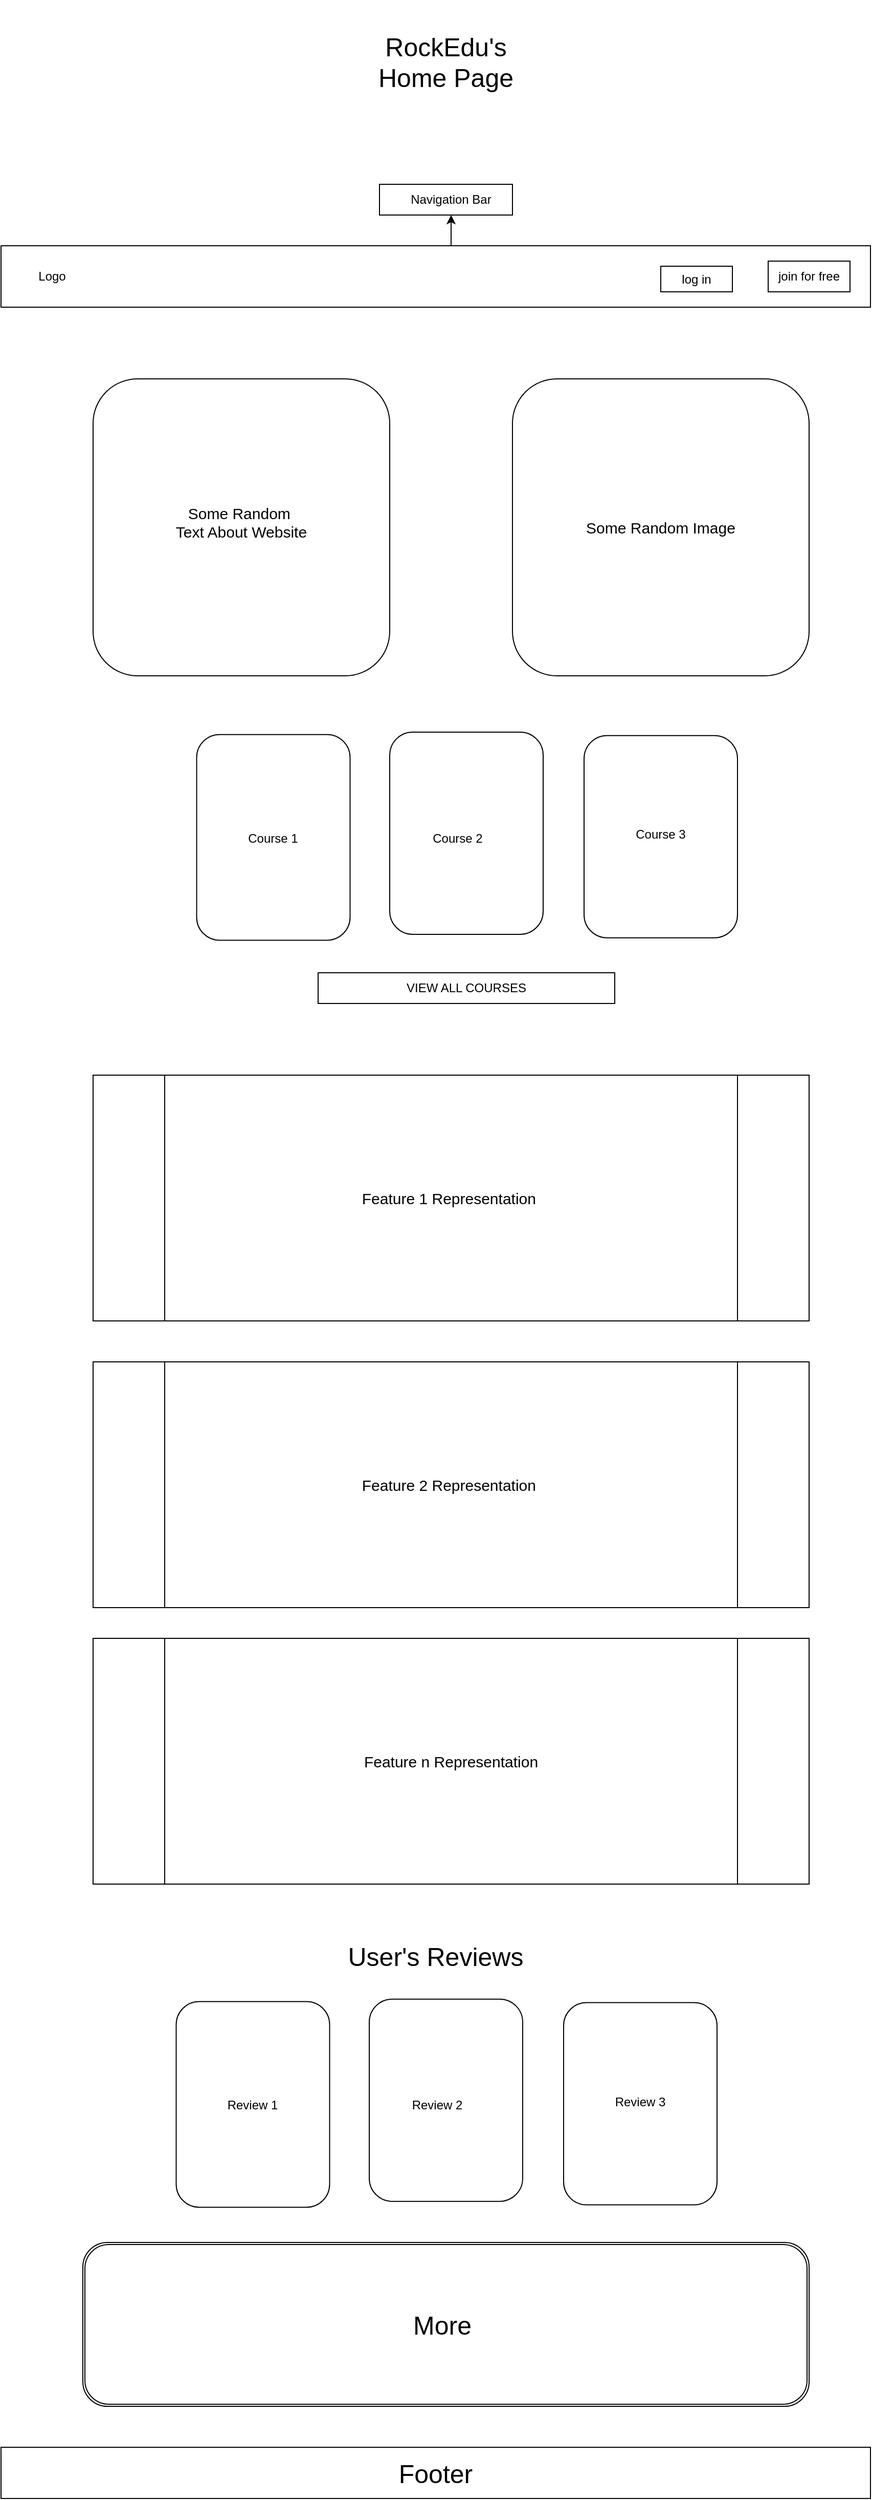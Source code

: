 <mxfile version="13.7.1" type="device"><diagram id="Wf5FHvMUwohJcXB4jTEM" name="Page-1"><mxGraphModel dx="1422" dy="1874" grid="1" gridSize="10" guides="1" tooltips="1" connect="1" arrows="1" fold="1" page="1" pageScale="1" pageWidth="850" pageHeight="1100" math="0" shadow="0"><root><mxCell id="0"/><mxCell id="1" parent="0"/><mxCell id="DJOds10_lOLlqd3sXxhq-8" value="" style="rounded=0;whiteSpace=wrap;html=1;" vertex="1" parent="1"><mxGeometry x="370" y="-60" width="130" height="30" as="geometry"/></mxCell><mxCell id="twcZ0ZWbPJuAH6WvRU3d-13" value="Navigation Bar" style="text;html=1;strokeColor=none;fillColor=none;align=center;verticalAlign=middle;whiteSpace=wrap;rounded=0;" parent="1" vertex="1"><mxGeometry x="260" y="-95" width="360" height="100" as="geometry"/></mxCell><mxCell id="twcZ0ZWbPJuAH6WvRU3d-3" value="" style="rounded=0;whiteSpace=wrap;html=1;" parent="1" vertex="1"><mxGeometry width="850" height="60" as="geometry"/></mxCell><mxCell id="twcZ0ZWbPJuAH6WvRU3d-4" value="Logo" style="text;html=1;strokeColor=none;fillColor=none;align=center;verticalAlign=middle;whiteSpace=wrap;rounded=0;" parent="1" vertex="1"><mxGeometry x="20" y="15" width="60" height="30" as="geometry"/></mxCell><mxCell id="twcZ0ZWbPJuAH6WvRU3d-7" value="join for free" style="rounded=0;whiteSpace=wrap;html=1;" parent="1" vertex="1"><mxGeometry x="750" y="15" width="80" height="30" as="geometry"/></mxCell><mxCell id="twcZ0ZWbPJuAH6WvRU3d-8" value="log in" style="rounded=0;whiteSpace=wrap;html=1;" parent="1" vertex="1"><mxGeometry x="645" y="20" width="70" height="25" as="geometry"/></mxCell><mxCell id="twcZ0ZWbPJuAH6WvRU3d-17" value="VIEW ALL COURSES" style="rounded=0;whiteSpace=wrap;html=1;" parent="1" vertex="1"><mxGeometry x="310" y="710" width="290" height="30" as="geometry"/></mxCell><mxCell id="DJOds10_lOLlqd3sXxhq-7" value="" style="endArrow=classic;html=1;" edge="1" parent="1"><mxGeometry width="50" height="50" relative="1" as="geometry"><mxPoint x="440" as="sourcePoint"/><mxPoint x="440" y="-30" as="targetPoint"/></mxGeometry></mxCell><mxCell id="DJOds10_lOLlqd3sXxhq-10" value="&lt;br&gt;RockEdu's&lt;br&gt;Home Page&lt;br&gt;" style="text;html=1;strokeColor=none;fillColor=none;align=center;verticalAlign=middle;whiteSpace=wrap;rounded=0;fontSize=25;" vertex="1" parent="1"><mxGeometry x="315" y="-230" width="240" height="70" as="geometry"/></mxCell><mxCell id="DJOds10_lOLlqd3sXxhq-14" value="" style="rounded=1;whiteSpace=wrap;html=1;fontSize=15;" vertex="1" parent="1"><mxGeometry x="500" y="130" width="290" height="290" as="geometry"/></mxCell><mxCell id="DJOds10_lOLlqd3sXxhq-15" value="Some Random Image" style="text;html=1;strokeColor=none;fillColor=none;align=center;verticalAlign=middle;whiteSpace=wrap;rounded=0;fontSize=15;" vertex="1" parent="1"><mxGeometry x="560" y="220" width="170" height="110" as="geometry"/></mxCell><mxCell id="DJOds10_lOLlqd3sXxhq-20" value="" style="group" vertex="1" connectable="0" parent="1"><mxGeometry x="90" y="130" width="290" height="290" as="geometry"/></mxCell><mxCell id="DJOds10_lOLlqd3sXxhq-12" value="" style="rounded=1;whiteSpace=wrap;html=1;fontSize=15;" vertex="1" parent="DJOds10_lOLlqd3sXxhq-20"><mxGeometry width="290" height="290" as="geometry"/></mxCell><mxCell id="DJOds10_lOLlqd3sXxhq-13" value="Some Random&amp;nbsp;&lt;br&gt;Text About Website&lt;br&gt;" style="text;html=1;strokeColor=none;fillColor=none;align=center;verticalAlign=middle;whiteSpace=wrap;rounded=0;fontSize=15;" vertex="1" parent="DJOds10_lOLlqd3sXxhq-20"><mxGeometry x="70" y="70" width="150" height="140" as="geometry"/></mxCell><mxCell id="DJOds10_lOLlqd3sXxhq-21" value="Feature 1 Representation&amp;nbsp;" style="shape=process;whiteSpace=wrap;html=1;backgroundOutline=1;fontSize=15;" vertex="1" parent="1"><mxGeometry x="90" y="810" width="700" height="240" as="geometry"/></mxCell><mxCell id="DJOds10_lOLlqd3sXxhq-22" value="Feature 2 Representation&amp;nbsp;" style="shape=process;whiteSpace=wrap;html=1;backgroundOutline=1;fontSize=15;" vertex="1" parent="1"><mxGeometry x="90" y="1090" width="700" height="240" as="geometry"/></mxCell><mxCell id="DJOds10_lOLlqd3sXxhq-23" value="Feature n Representation" style="shape=process;whiteSpace=wrap;html=1;backgroundOutline=1;fontSize=15;" vertex="1" parent="1"><mxGeometry x="90" y="1360" width="700" height="240" as="geometry"/></mxCell><mxCell id="DJOds10_lOLlqd3sXxhq-24" value="User's Reviews" style="text;html=1;strokeColor=none;fillColor=none;align=center;verticalAlign=middle;whiteSpace=wrap;rounded=0;fontSize=25;" vertex="1" parent="1"><mxGeometry x="260" y="1650" width="330" height="40" as="geometry"/></mxCell><mxCell id="DJOds10_lOLlqd3sXxhq-25" value="" style="group" vertex="1" connectable="0" parent="1"><mxGeometry x="170" y="482.6" width="550" height="195.63" as="geometry"/></mxCell><mxCell id="DJOds10_lOLlqd3sXxhq-17" value="" style="group" vertex="1" connectable="0" parent="DJOds10_lOLlqd3sXxhq-25"><mxGeometry width="171.25" height="195.63" as="geometry"/></mxCell><mxCell id="DJOds10_lOLlqd3sXxhq-16" value="" style="group" vertex="1" connectable="0" parent="DJOds10_lOLlqd3sXxhq-17"><mxGeometry x="21.25" y="4.749" width="150" height="190.881" as="geometry"/></mxCell><mxCell id="etGjNsObLf5UKqyST6Wt-1" value="" style="rounded=1;whiteSpace=wrap;html=1;" parent="DJOds10_lOLlqd3sXxhq-16" vertex="1"><mxGeometry y="-10" width="150" height="200.88" as="geometry"/></mxCell><mxCell id="DJOds10_lOLlqd3sXxhq-1" value="Course 1" style="text;html=1;strokeColor=none;fillColor=none;align=center;verticalAlign=middle;whiteSpace=wrap;rounded=0;" vertex="1" parent="DJOds10_lOLlqd3sXxhq-16"><mxGeometry x="31.609" y="44.913" width="85.531" height="92.633" as="geometry"/></mxCell><mxCell id="DJOds10_lOLlqd3sXxhq-18" value="" style="group" vertex="1" connectable="0" parent="DJOds10_lOLlqd3sXxhq-25"><mxGeometry x="210" y="2.36" width="340" height="190.902" as="geometry"/></mxCell><mxCell id="etGjNsObLf5UKqyST6Wt-2" value="" style="rounded=1;whiteSpace=wrap;html=1;" parent="DJOds10_lOLlqd3sXxhq-18" vertex="1"><mxGeometry y="-10" width="150" height="197.5" as="geometry"/></mxCell><mxCell id="DJOds10_lOLlqd3sXxhq-2" value="Course 2" style="text;html=1;strokeColor=none;fillColor=none;align=center;verticalAlign=middle;whiteSpace=wrap;rounded=0;" vertex="1" parent="DJOds10_lOLlqd3sXxhq-18"><mxGeometry x="26.25" y="48.254" width="80.5" height="90.993" as="geometry"/></mxCell><mxCell id="DJOds10_lOLlqd3sXxhq-19" value="" style="group" vertex="1" connectable="0" parent="DJOds10_lOLlqd3sXxhq-18"><mxGeometry x="180" y="3.402" width="160" height="187.5" as="geometry"/></mxCell><mxCell id="etGjNsObLf5UKqyST6Wt-3" value="" style="rounded=1;whiteSpace=wrap;html=1;" parent="DJOds10_lOLlqd3sXxhq-19" vertex="1"><mxGeometry x="10" y="-10" width="150" height="197.5" as="geometry"/></mxCell><mxCell id="DJOds10_lOLlqd3sXxhq-3" value="Course 3" style="text;html=1;strokeColor=none;fillColor=none;align=center;verticalAlign=middle;whiteSpace=wrap;rounded=0;" vertex="1" parent="DJOds10_lOLlqd3sXxhq-19"><mxGeometry x="49.065" y="44.158" width="71.875" height="85.718" as="geometry"/></mxCell><mxCell id="DJOds10_lOLlqd3sXxhq-26" value="" style="group" vertex="1" connectable="0" parent="1"><mxGeometry x="150" y="1720" width="550" height="195.63" as="geometry"/></mxCell><mxCell id="DJOds10_lOLlqd3sXxhq-27" value="" style="group" vertex="1" connectable="0" parent="DJOds10_lOLlqd3sXxhq-26"><mxGeometry width="171.25" height="195.63" as="geometry"/></mxCell><mxCell id="DJOds10_lOLlqd3sXxhq-28" value="" style="group" vertex="1" connectable="0" parent="DJOds10_lOLlqd3sXxhq-27"><mxGeometry x="21.25" y="4.749" width="150" height="190.881" as="geometry"/></mxCell><mxCell id="DJOds10_lOLlqd3sXxhq-29" value="" style="rounded=1;whiteSpace=wrap;html=1;" vertex="1" parent="DJOds10_lOLlqd3sXxhq-28"><mxGeometry y="-10" width="150" height="200.88" as="geometry"/></mxCell><mxCell id="DJOds10_lOLlqd3sXxhq-30" value="Review 1" style="text;html=1;strokeColor=none;fillColor=none;align=center;verticalAlign=middle;whiteSpace=wrap;rounded=0;" vertex="1" parent="DJOds10_lOLlqd3sXxhq-28"><mxGeometry x="31.609" y="44.913" width="85.531" height="92.633" as="geometry"/></mxCell><mxCell id="DJOds10_lOLlqd3sXxhq-31" value="" style="group" vertex="1" connectable="0" parent="DJOds10_lOLlqd3sXxhq-26"><mxGeometry x="210" y="2.36" width="340" height="190.902" as="geometry"/></mxCell><mxCell id="DJOds10_lOLlqd3sXxhq-32" value="" style="rounded=1;whiteSpace=wrap;html=1;" vertex="1" parent="DJOds10_lOLlqd3sXxhq-31"><mxGeometry y="-10" width="150" height="197.5" as="geometry"/></mxCell><mxCell id="DJOds10_lOLlqd3sXxhq-33" value="Review 2" style="text;html=1;strokeColor=none;fillColor=none;align=center;verticalAlign=middle;whiteSpace=wrap;rounded=0;" vertex="1" parent="DJOds10_lOLlqd3sXxhq-31"><mxGeometry x="26.25" y="48.254" width="80.5" height="90.993" as="geometry"/></mxCell><mxCell id="DJOds10_lOLlqd3sXxhq-34" value="" style="group" vertex="1" connectable="0" parent="DJOds10_lOLlqd3sXxhq-31"><mxGeometry x="180" y="3.402" width="160" height="187.5" as="geometry"/></mxCell><mxCell id="DJOds10_lOLlqd3sXxhq-35" value="" style="rounded=1;whiteSpace=wrap;html=1;" vertex="1" parent="DJOds10_lOLlqd3sXxhq-34"><mxGeometry x="10" y="-10" width="150" height="197.5" as="geometry"/></mxCell><mxCell id="DJOds10_lOLlqd3sXxhq-36" value="Review 3" style="text;html=1;strokeColor=none;fillColor=none;align=center;verticalAlign=middle;whiteSpace=wrap;rounded=0;" vertex="1" parent="DJOds10_lOLlqd3sXxhq-34"><mxGeometry x="49.065" y="44.158" width="71.875" height="85.718" as="geometry"/></mxCell><mxCell id="DJOds10_lOLlqd3sXxhq-37" value="Footer" style="rounded=0;whiteSpace=wrap;html=1;fontSize=25;" vertex="1" parent="1"><mxGeometry y="2150" width="850" height="50" as="geometry"/></mxCell><mxCell id="DJOds10_lOLlqd3sXxhq-39" value="More&amp;nbsp;" style="shape=ext;double=1;rounded=1;whiteSpace=wrap;html=1;fontSize=25;" vertex="1" parent="1"><mxGeometry x="80" y="1950" width="710" height="160" as="geometry"/></mxCell></root></mxGraphModel></diagram></mxfile>